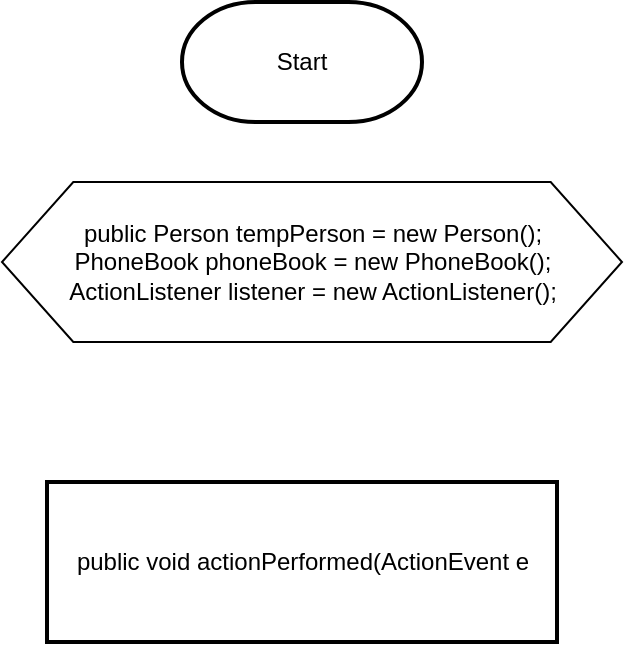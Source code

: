<mxfile version="14.4.8" type="github">
  <diagram id="C5RBs43oDa-KdzZeNtuy" name="Page-1">
    <mxGraphModel dx="993" dy="689" grid="1" gridSize="10" guides="1" tooltips="1" connect="1" arrows="1" fold="1" page="1" pageScale="1" pageWidth="827" pageHeight="1169" math="0" shadow="0">
      <root>
        <mxCell id="WIyWlLk6GJQsqaUBKTNV-0" />
        <mxCell id="WIyWlLk6GJQsqaUBKTNV-1" parent="WIyWlLk6GJQsqaUBKTNV-0" />
        <mxCell id="DUVO0_ntXDhBNYVPauq_-0" value="Start" style="strokeWidth=2;html=1;shape=mxgraph.flowchart.terminator;whiteSpace=wrap;" vertex="1" parent="WIyWlLk6GJQsqaUBKTNV-1">
          <mxGeometry x="210" y="50" width="120" height="60" as="geometry" />
        </mxCell>
        <mxCell id="DUVO0_ntXDhBNYVPauq_-1" value="public Person tempPerson = new Person();	&lt;br&gt;PhoneBook phoneBook = new PhoneBook();&lt;br&gt;ActionListener listener = new ActionListener();" style="verticalLabelPosition=middle;verticalAlign=middle;html=1;shape=hexagon;perimeter=hexagonPerimeter2;arcSize=6;size=0.115;labelPosition=center;align=center;" vertex="1" parent="WIyWlLk6GJQsqaUBKTNV-1">
          <mxGeometry x="120" y="140" width="310" height="80" as="geometry" />
        </mxCell>
        <mxCell id="DUVO0_ntXDhBNYVPauq_-3" value="public void actionPerformed(ActionEvent e" style="rounded=1;whiteSpace=wrap;html=1;absoluteArcSize=1;arcSize=0;strokeWidth=2;" vertex="1" parent="WIyWlLk6GJQsqaUBKTNV-1">
          <mxGeometry x="142.5" y="290" width="255" height="80" as="geometry" />
        </mxCell>
      </root>
    </mxGraphModel>
  </diagram>
</mxfile>
